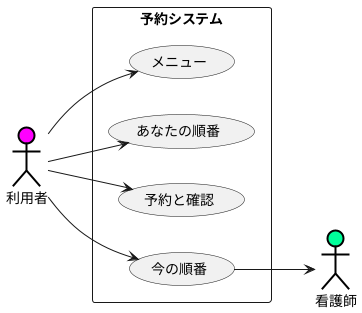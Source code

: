 @startuml 診察予約
left to right direction
actor 利用者#ff00ff;line:black;line.bold;
actor 看護師#00ff9a;line:black;line.bold;
rectangle 予約システム{
usecase メニュー
usecase あなたの順番
usecase 予約と確認
usecase 今の順番
}
利用者 --> メニュー
利用者 --> 予約と確認
利用者 --> あなたの順番
利用者 --> 今の順番
今の順番 --> 看護師
@enduml